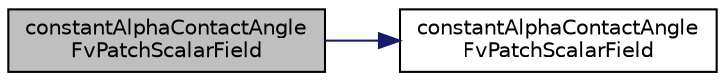 digraph "constantAlphaContactAngleFvPatchScalarField"
{
  bgcolor="transparent";
  edge [fontname="Helvetica",fontsize="10",labelfontname="Helvetica",labelfontsize="10"];
  node [fontname="Helvetica",fontsize="10",shape=record];
  rankdir="LR";
  Node10 [label="constantAlphaContactAngle\lFvPatchScalarField",height=0.2,width=0.4,color="black", fillcolor="grey75", style="filled", fontcolor="black"];
  Node10 -> Node11 [color="midnightblue",fontsize="10",style="solid",fontname="Helvetica"];
  Node11 [label="constantAlphaContactAngle\lFvPatchScalarField",height=0.2,width=0.4,color="black",URL="$a31897.html#a02167542043a51670329a90f9317ebca",tooltip="Construct from patch and internal field. "];
}
